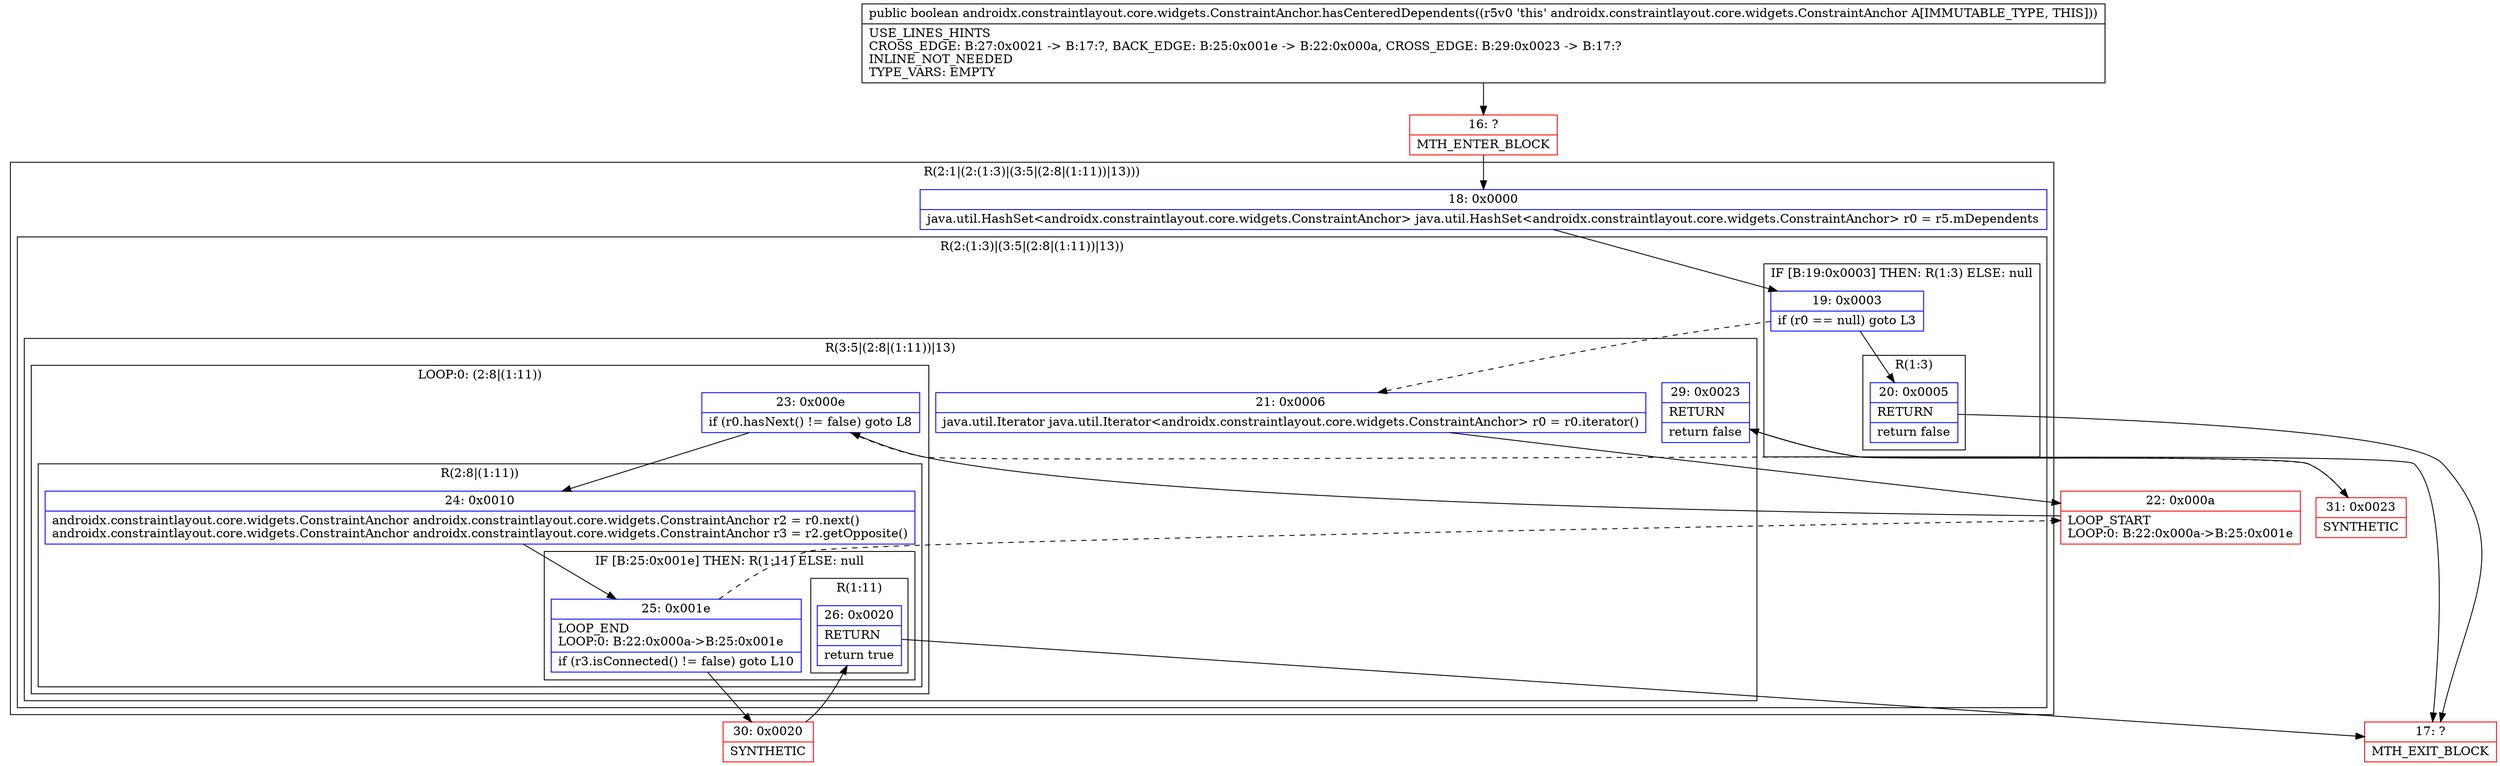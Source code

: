 digraph "CFG forandroidx.constraintlayout.core.widgets.ConstraintAnchor.hasCenteredDependents()Z" {
subgraph cluster_Region_89050986 {
label = "R(2:1|(2:(1:3)|(3:5|(2:8|(1:11))|13)))";
node [shape=record,color=blue];
Node_18 [shape=record,label="{18\:\ 0x0000|java.util.HashSet\<androidx.constraintlayout.core.widgets.ConstraintAnchor\> java.util.HashSet\<androidx.constraintlayout.core.widgets.ConstraintAnchor\> r0 = r5.mDependents\l}"];
subgraph cluster_Region_1310751782 {
label = "R(2:(1:3)|(3:5|(2:8|(1:11))|13))";
node [shape=record,color=blue];
subgraph cluster_IfRegion_1378507206 {
label = "IF [B:19:0x0003] THEN: R(1:3) ELSE: null";
node [shape=record,color=blue];
Node_19 [shape=record,label="{19\:\ 0x0003|if (r0 == null) goto L3\l}"];
subgraph cluster_Region_2080938320 {
label = "R(1:3)";
node [shape=record,color=blue];
Node_20 [shape=record,label="{20\:\ 0x0005|RETURN\l|return false\l}"];
}
}
subgraph cluster_Region_1796033245 {
label = "R(3:5|(2:8|(1:11))|13)";
node [shape=record,color=blue];
Node_21 [shape=record,label="{21\:\ 0x0006|java.util.Iterator java.util.Iterator\<androidx.constraintlayout.core.widgets.ConstraintAnchor\> r0 = r0.iterator()\l}"];
subgraph cluster_LoopRegion_129203125 {
label = "LOOP:0: (2:8|(1:11))";
node [shape=record,color=blue];
Node_23 [shape=record,label="{23\:\ 0x000e|if (r0.hasNext() != false) goto L8\l}"];
subgraph cluster_Region_1953874358 {
label = "R(2:8|(1:11))";
node [shape=record,color=blue];
Node_24 [shape=record,label="{24\:\ 0x0010|androidx.constraintlayout.core.widgets.ConstraintAnchor androidx.constraintlayout.core.widgets.ConstraintAnchor r2 = r0.next()\landroidx.constraintlayout.core.widgets.ConstraintAnchor androidx.constraintlayout.core.widgets.ConstraintAnchor r3 = r2.getOpposite()\l}"];
subgraph cluster_IfRegion_1947288215 {
label = "IF [B:25:0x001e] THEN: R(1:11) ELSE: null";
node [shape=record,color=blue];
Node_25 [shape=record,label="{25\:\ 0x001e|LOOP_END\lLOOP:0: B:22:0x000a\-\>B:25:0x001e\l|if (r3.isConnected() != false) goto L10\l}"];
subgraph cluster_Region_726616551 {
label = "R(1:11)";
node [shape=record,color=blue];
Node_26 [shape=record,label="{26\:\ 0x0020|RETURN\l|return true\l}"];
}
}
}
}
Node_29 [shape=record,label="{29\:\ 0x0023|RETURN\l|return false\l}"];
}
}
}
Node_16 [shape=record,color=red,label="{16\:\ ?|MTH_ENTER_BLOCK\l}"];
Node_17 [shape=record,color=red,label="{17\:\ ?|MTH_EXIT_BLOCK\l}"];
Node_22 [shape=record,color=red,label="{22\:\ 0x000a|LOOP_START\lLOOP:0: B:22:0x000a\-\>B:25:0x001e\l}"];
Node_30 [shape=record,color=red,label="{30\:\ 0x0020|SYNTHETIC\l}"];
Node_31 [shape=record,color=red,label="{31\:\ 0x0023|SYNTHETIC\l}"];
MethodNode[shape=record,label="{public boolean androidx.constraintlayout.core.widgets.ConstraintAnchor.hasCenteredDependents((r5v0 'this' androidx.constraintlayout.core.widgets.ConstraintAnchor A[IMMUTABLE_TYPE, THIS]))  | USE_LINES_HINTS\lCROSS_EDGE: B:27:0x0021 \-\> B:17:?, BACK_EDGE: B:25:0x001e \-\> B:22:0x000a, CROSS_EDGE: B:29:0x0023 \-\> B:17:?\lINLINE_NOT_NEEDED\lTYPE_VARS: EMPTY\l}"];
MethodNode -> Node_16;Node_18 -> Node_19;
Node_19 -> Node_20;
Node_19 -> Node_21[style=dashed];
Node_20 -> Node_17;
Node_21 -> Node_22;
Node_23 -> Node_24;
Node_23 -> Node_31[style=dashed];
Node_24 -> Node_25;
Node_25 -> Node_22[style=dashed];
Node_25 -> Node_30;
Node_26 -> Node_17;
Node_29 -> Node_17;
Node_16 -> Node_18;
Node_22 -> Node_23;
Node_30 -> Node_26;
Node_31 -> Node_29;
}

